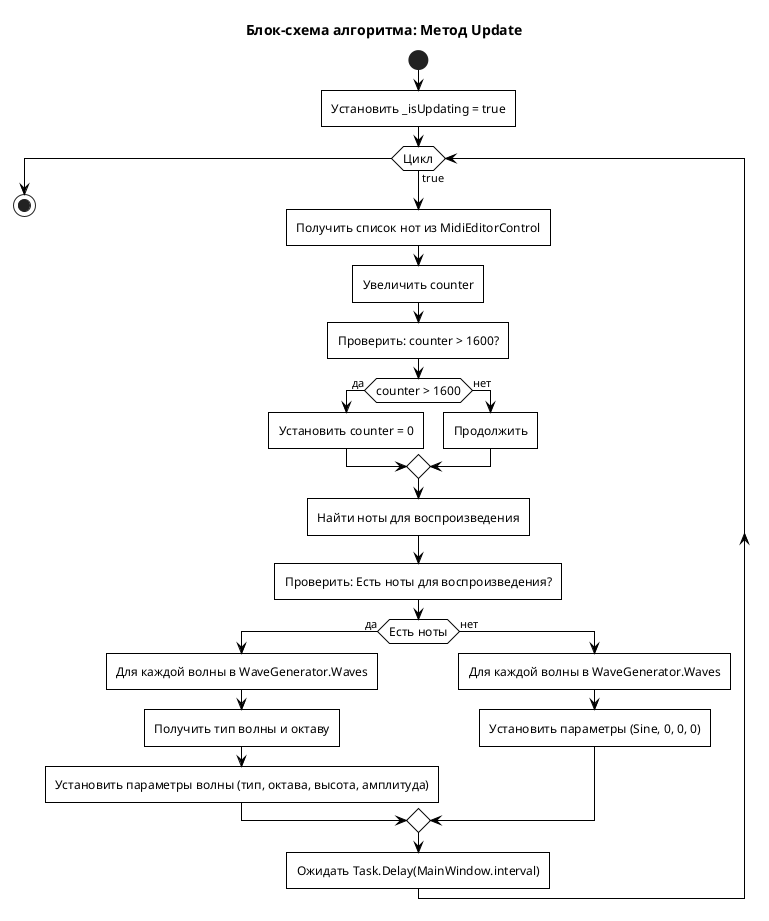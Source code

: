 @startuml ActivityDiagram

skinparam monochrome true
skinparam shadowing false
skinparam activityFontSize 12
skinparam activityFontName Arial
skinparam activityBorderThickness 1
skinparam activityBackgroundColor none
skinparam activityBorderColor black
skinparam activityCornerRadius 0
skinparam defaultCornerRadius 0
skinparam ArrowColor black
skinparam ActivityDiamondCornerRadius 0
skinparam style strictuml
skinparam style default
skinparam roundCorner 0

title Блок-схема алгоритма: Метод Update

start

:Установить _isUpdating = true;

while (Цикл) is (true)
  :Получить список нот из MidiEditorControl;
  :Увеличить counter;

  :Проверить: counter > 1600?;
  if (counter > 1600) then (да)
    :Установить counter = 0;
  else (нет)
    :Продолжить;
  endif

  :Найти ноты для воспроизведения;

  :Проверить: Есть ноты для воспроизведения?;
  if (Есть ноты) then (да)
    :Для каждой волны в WaveGenerator.Waves;
    :Получить тип волны и октаву;
    :Установить параметры волны (тип, октава, высота, амплитуда);
  else (нет)
    :Для каждой волны в WaveGenerator.Waves;
    :Установить параметры (Sine, 0, 0, 0);
  endif

  :Ожидать Task.Delay(MainWindow.interval);
endwhile

stop
@enduml